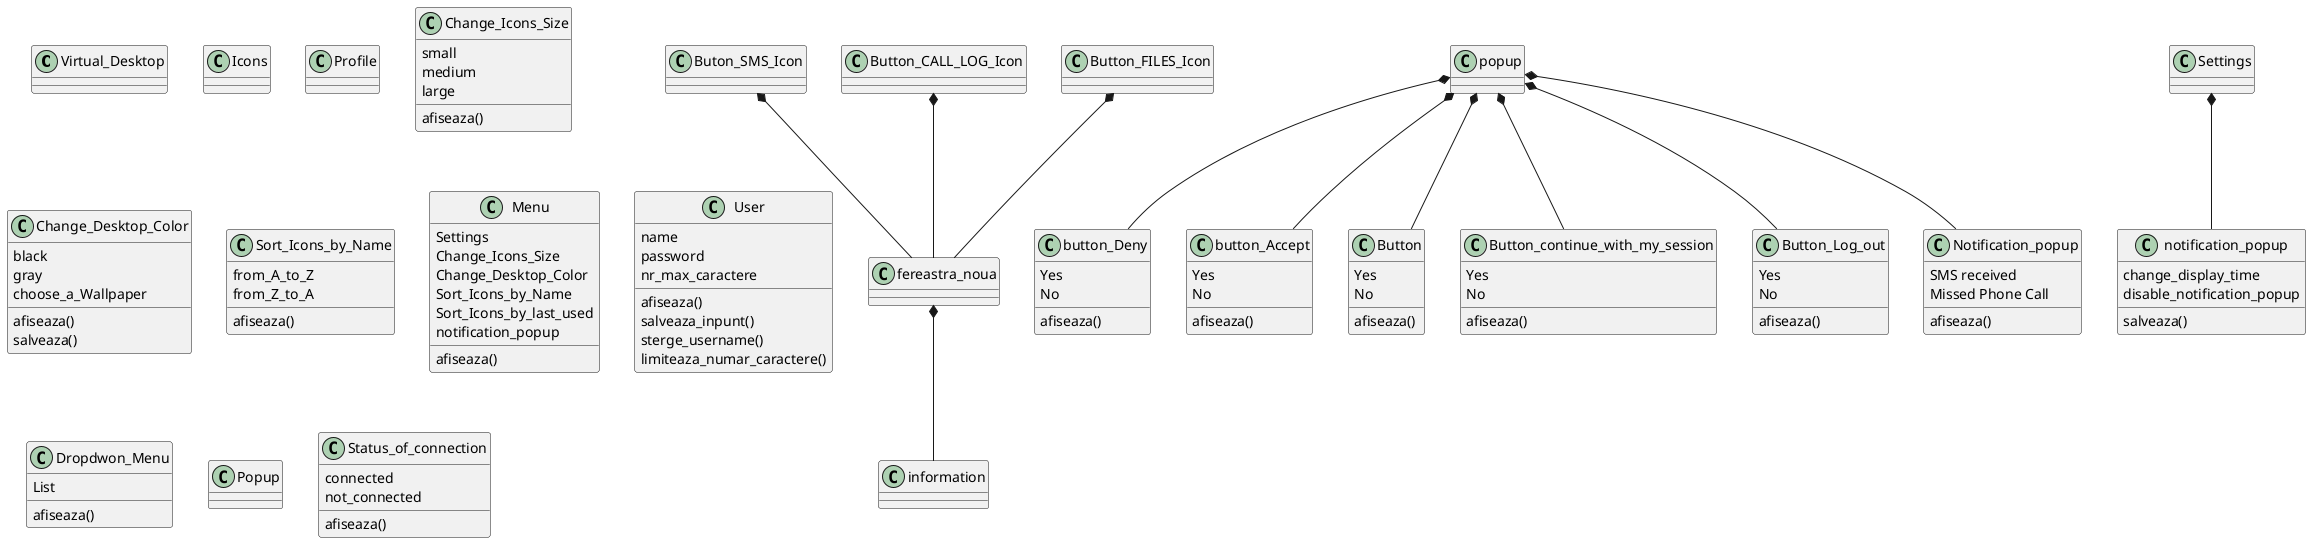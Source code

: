 @startuml
class Virtual_Desktop {
}
class Icons {
}
class Buton_SMS_Icon {
}
class Button_CALL_LOG_Icon {
}
class Button_FILES_Icon {
}
class Profile {
}
class button_Deny {
Yes
No
afiseaza()
}
class button_Accept{
Yes
No
afiseaza()
}
popup *-- Button
popup *-- Button_continue_with_my_session
popup *-- Button_Log_out
popup *-- Notification_popup
popup *-- button_Accept
popup *-- button_Deny
Settings *-- notification_popup


class Button_Log_out {
afiseaza()
Yes
No
}
class Button_continue_with_my_session {
afiseaza()
Yes
No
}

class Change_Icons_Size {
small
medium
large
afiseaza()
}

class Change_Desktop_Color {
afiseaza()
salveaza()
black
gray
choose_a_Wallpaper
}

class Sort_Icons_by_Name {
afiseaza()
from_A_to_Z
from_Z_to_A
}

class Menu{
Settings
afiseaza()
Change_Icons_Size
Change_Desktop_Color
Sort_Icons_by_Name
Sort_Icons_by_last_used
notification_popup
}


class notification_popup {
change_display_time
disable_notification_popup
salveaza()
}

class User {
name
password
nr_max_caractere
afiseaza()
salveaza_inpunt()
sterge_username()
limiteaza_numar_caractere()
}
class Dropdwon_Menu {
List
afiseaza()
}
class Popup {

}
class Settings {
}
class Status_of_connection {
connected
not_connected
afiseaza()
}
class fereastra_noua {
}
class Button {
Yes
No

afiseaza()
}

class Notification_popup {
SMS received
Missed Phone Call
afiseaza()
}
class information
fereastra_noua *-- information
Buton_SMS_Icon *-- fereastra_noua
Button_CALL_LOG_Icon *-- fereastra_noua
Button_FILES_Icon *-- fereastra_noua


@enduml